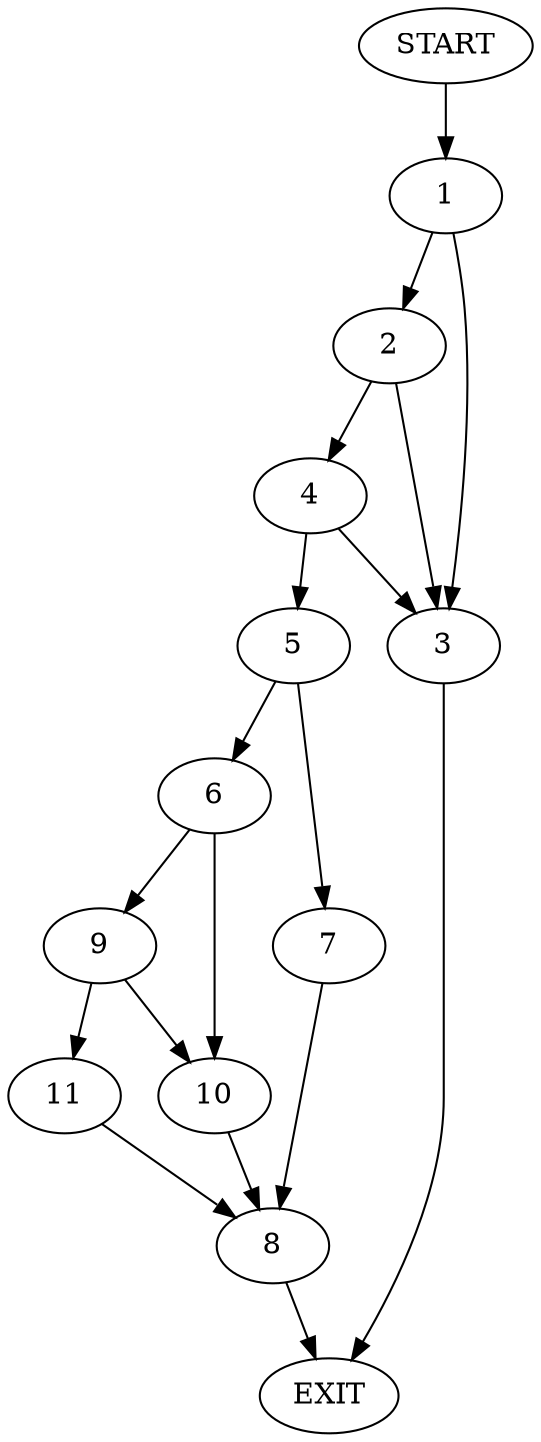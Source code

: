 digraph {
0 [label="START"]
12 [label="EXIT"]
0 -> 1
1 -> 2
1 -> 3
2 -> 3
2 -> 4
3 -> 12
4 -> 5
4 -> 3
5 -> 6
5 -> 7
7 -> 8
6 -> 9
6 -> 10
8 -> 12
10 -> 8
9 -> 11
9 -> 10
11 -> 8
}
